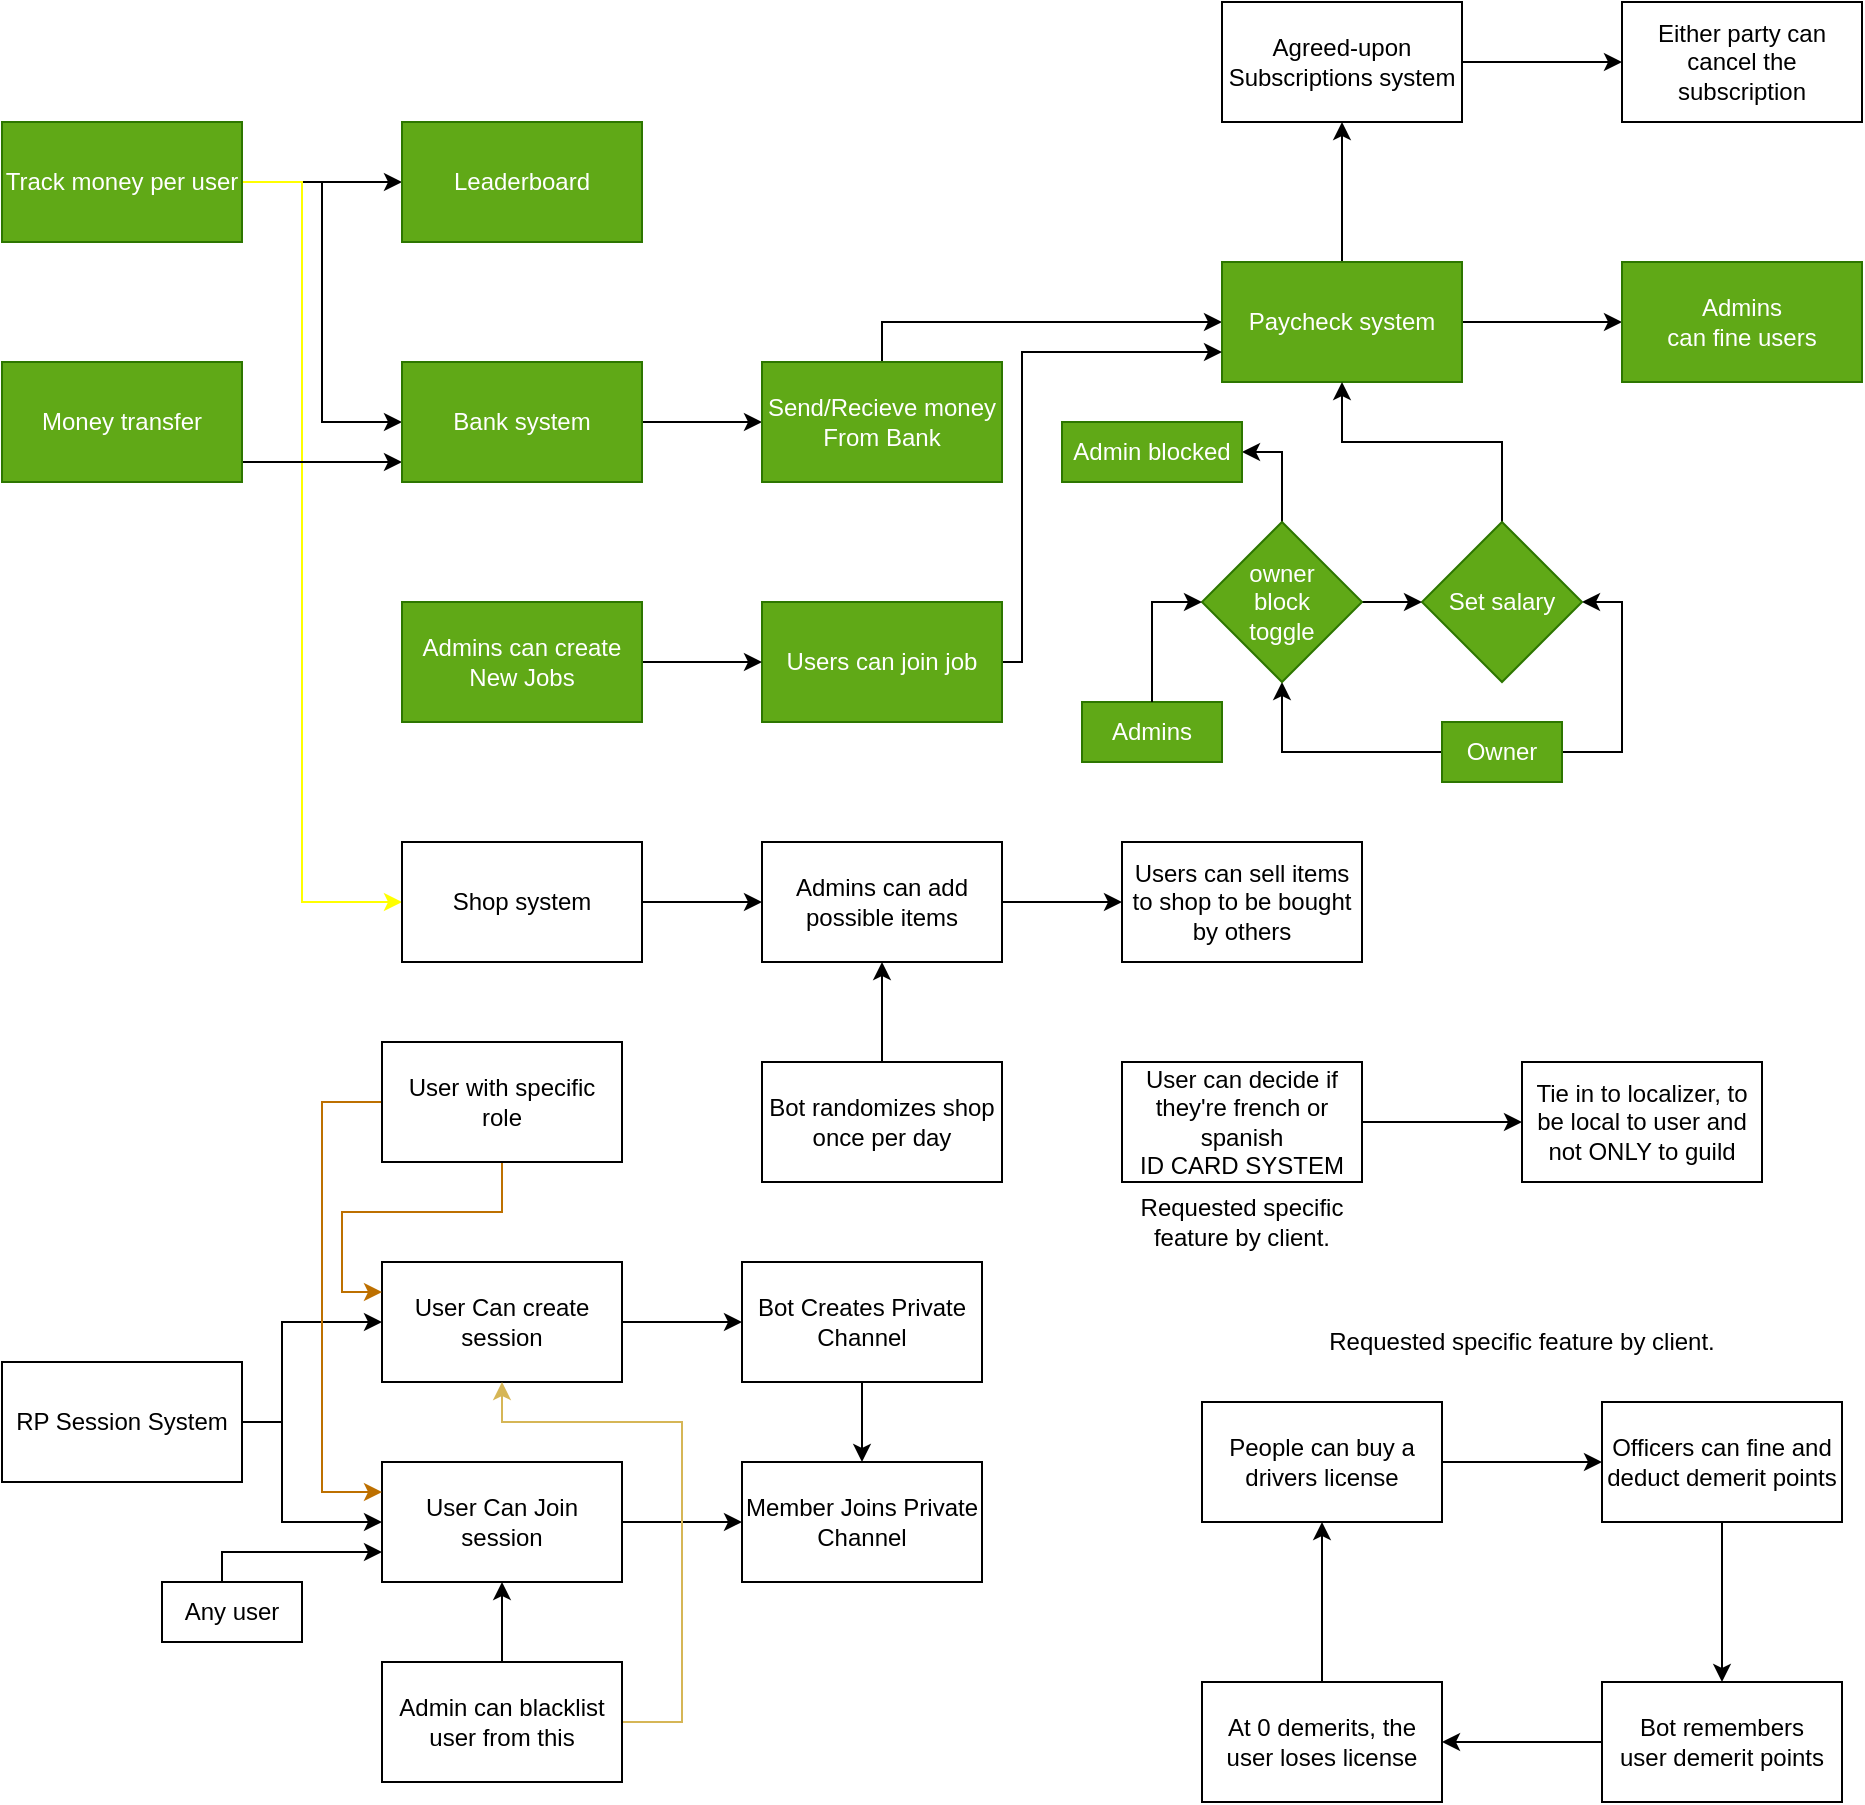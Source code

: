 <mxfile version="24.7.5">
  <diagram id="6a731a19-8d31-9384-78a2-239565b7b9f0" name="Page-1">
    <mxGraphModel dx="548" dy="538" grid="1" gridSize="10" guides="1" tooltips="1" connect="1" arrows="1" fold="1" page="1" pageScale="1" pageWidth="1000" pageHeight="950" background="none" math="0" shadow="0">
      <root>
        <mxCell id="0" />
        <mxCell id="1" parent="0" />
        <mxCell id="gGFK8T7wmAAdtYbkLCOd-1782" value="" style="edgeStyle=orthogonalEdgeStyle;rounded=0;orthogonalLoop=1;jettySize=auto;html=1;" parent="1" source="gGFK8T7wmAAdtYbkLCOd-1780" target="gGFK8T7wmAAdtYbkLCOd-1781" edge="1">
          <mxGeometry relative="1" as="geometry" />
        </mxCell>
        <mxCell id="gGFK8T7wmAAdtYbkLCOd-1786" style="edgeStyle=orthogonalEdgeStyle;rounded=0;orthogonalLoop=1;jettySize=auto;html=1;entryX=0;entryY=0.5;entryDx=0;entryDy=0;" parent="1" source="gGFK8T7wmAAdtYbkLCOd-1780" target="gGFK8T7wmAAdtYbkLCOd-1785" edge="1">
          <mxGeometry relative="1" as="geometry" />
        </mxCell>
        <mxCell id="gGFK8T7wmAAdtYbkLCOd-1799" style="edgeStyle=orthogonalEdgeStyle;rounded=0;orthogonalLoop=1;jettySize=auto;html=1;entryX=0;entryY=0.5;entryDx=0;entryDy=0;jumpStyle=arc;fillColor=#f5f5f5;strokeColor=#FFFF00;" parent="1" source="gGFK8T7wmAAdtYbkLCOd-1780" target="gGFK8T7wmAAdtYbkLCOd-1798" edge="1">
          <mxGeometry relative="1" as="geometry">
            <Array as="points">
              <mxPoint x="190" y="110" />
              <mxPoint x="190" y="470" />
            </Array>
          </mxGeometry>
        </mxCell>
        <mxCell id="gGFK8T7wmAAdtYbkLCOd-1780" value="Track money per user" style="rounded=0;whiteSpace=wrap;html=1;fillColor=#60a917;fontColor=#ffffff;strokeColor=#2D7600;" parent="1" vertex="1">
          <mxGeometry x="40" y="80" width="120" height="60" as="geometry" />
        </mxCell>
        <mxCell id="gGFK8T7wmAAdtYbkLCOd-1781" value="Leaderboard" style="rounded=0;whiteSpace=wrap;html=1;fillColor=#60a917;fontColor=#ffffff;strokeColor=#2D7600;" parent="1" vertex="1">
          <mxGeometry x="240" y="80" width="120" height="60" as="geometry" />
        </mxCell>
        <mxCell id="gGFK8T7wmAAdtYbkLCOd-1787" style="edgeStyle=orthogonalEdgeStyle;rounded=0;orthogonalLoop=1;jettySize=auto;html=1;entryX=0;entryY=0.5;entryDx=0;entryDy=0;" parent="1" edge="1">
          <mxGeometry relative="1" as="geometry">
            <mxPoint x="160" y="250" as="sourcePoint" />
            <mxPoint x="240.0" y="250" as="targetPoint" />
          </mxGeometry>
        </mxCell>
        <mxCell id="gGFK8T7wmAAdtYbkLCOd-1783" value="Money transfer" style="rounded=0;whiteSpace=wrap;html=1;fillColor=#60a917;fontColor=#ffffff;strokeColor=#2D7600;" parent="1" vertex="1">
          <mxGeometry x="40" y="200" width="120" height="60" as="geometry" />
        </mxCell>
        <mxCell id="gGFK8T7wmAAdtYbkLCOd-1789" value="" style="edgeStyle=orthogonalEdgeStyle;rounded=0;orthogonalLoop=1;jettySize=auto;html=1;" parent="1" source="gGFK8T7wmAAdtYbkLCOd-1785" target="gGFK8T7wmAAdtYbkLCOd-1788" edge="1">
          <mxGeometry relative="1" as="geometry" />
        </mxCell>
        <mxCell id="gGFK8T7wmAAdtYbkLCOd-1785" value="Bank system" style="rounded=0;whiteSpace=wrap;html=1;fillColor=#60a917;fontColor=#ffffff;strokeColor=#2D7600;" parent="1" vertex="1">
          <mxGeometry x="240" y="200" width="120" height="60" as="geometry" />
        </mxCell>
        <mxCell id="gGFK8T7wmAAdtYbkLCOd-1792" value="" style="edgeStyle=orthogonalEdgeStyle;rounded=0;orthogonalLoop=1;jettySize=auto;html=1;" parent="1" source="gGFK8T7wmAAdtYbkLCOd-1788" target="gGFK8T7wmAAdtYbkLCOd-1791" edge="1">
          <mxGeometry relative="1" as="geometry">
            <Array as="points">
              <mxPoint x="480" y="180" />
            </Array>
          </mxGeometry>
        </mxCell>
        <mxCell id="gGFK8T7wmAAdtYbkLCOd-1788" value="Send/Recieve money&lt;div&gt;From Bank&lt;/div&gt;" style="rounded=0;whiteSpace=wrap;html=1;fillColor=#60a917;fontColor=#ffffff;strokeColor=#2D7600;" parent="1" vertex="1">
          <mxGeometry x="420" y="200" width="120" height="60" as="geometry" />
        </mxCell>
        <mxCell id="gGFK8T7wmAAdtYbkLCOd-1810" value="" style="edgeStyle=orthogonalEdgeStyle;rounded=0;orthogonalLoop=1;jettySize=auto;html=1;" parent="1" source="gGFK8T7wmAAdtYbkLCOd-1791" target="gGFK8T7wmAAdtYbkLCOd-1809" edge="1">
          <mxGeometry relative="1" as="geometry" />
        </mxCell>
        <mxCell id="gGFK8T7wmAAdtYbkLCOd-1817" value="" style="edgeStyle=orthogonalEdgeStyle;rounded=0;orthogonalLoop=1;jettySize=auto;html=1;" parent="1" source="gGFK8T7wmAAdtYbkLCOd-1791" target="gGFK8T7wmAAdtYbkLCOd-1816" edge="1">
          <mxGeometry relative="1" as="geometry" />
        </mxCell>
        <mxCell id="gGFK8T7wmAAdtYbkLCOd-1791" value="Paycheck system" style="rounded=0;whiteSpace=wrap;html=1;fillColor=#60a917;fontColor=#ffffff;strokeColor=#2D7600;" parent="1" vertex="1">
          <mxGeometry x="650" y="150" width="120" height="60" as="geometry" />
        </mxCell>
        <mxCell id="e1mpN5uGEn9WAKahAHeY-15" style="edgeStyle=orthogonalEdgeStyle;rounded=0;orthogonalLoop=1;jettySize=auto;html=1;entryX=0;entryY=0.75;entryDx=0;entryDy=0;" parent="1" source="gGFK8T7wmAAdtYbkLCOd-1793" target="gGFK8T7wmAAdtYbkLCOd-1791" edge="1">
          <mxGeometry relative="1" as="geometry">
            <Array as="points">
              <mxPoint x="550" y="350" />
              <mxPoint x="550" y="195" />
            </Array>
          </mxGeometry>
        </mxCell>
        <mxCell id="gGFK8T7wmAAdtYbkLCOd-1793" value="Users can join job" style="rounded=0;whiteSpace=wrap;html=1;fillColor=#60a917;fontColor=#ffffff;strokeColor=#2D7600;" parent="1" vertex="1">
          <mxGeometry x="420" y="320" width="120" height="60" as="geometry" />
        </mxCell>
        <mxCell id="gGFK8T7wmAAdtYbkLCOd-1796" value="" style="edgeStyle=orthogonalEdgeStyle;rounded=0;orthogonalLoop=1;jettySize=auto;html=1;" parent="1" source="gGFK8T7wmAAdtYbkLCOd-1795" target="gGFK8T7wmAAdtYbkLCOd-1793" edge="1">
          <mxGeometry relative="1" as="geometry" />
        </mxCell>
        <mxCell id="gGFK8T7wmAAdtYbkLCOd-1795" value="Admins can c&lt;span style=&quot;background-color: initial;&quot;&gt;reate New Jobs&lt;/span&gt;" style="rounded=0;whiteSpace=wrap;html=1;fillColor=#60a917;fontColor=#ffffff;strokeColor=#2D7600;" parent="1" vertex="1">
          <mxGeometry x="240" y="320" width="120" height="60" as="geometry" />
        </mxCell>
        <mxCell id="gGFK8T7wmAAdtYbkLCOd-1801" value="" style="edgeStyle=orthogonalEdgeStyle;rounded=0;orthogonalLoop=1;jettySize=auto;html=1;" parent="1" source="gGFK8T7wmAAdtYbkLCOd-1798" target="gGFK8T7wmAAdtYbkLCOd-1800" edge="1">
          <mxGeometry relative="1" as="geometry" />
        </mxCell>
        <mxCell id="gGFK8T7wmAAdtYbkLCOd-1798" value="Shop system" style="rounded=0;whiteSpace=wrap;html=1;" parent="1" vertex="1">
          <mxGeometry x="240" y="440" width="120" height="60" as="geometry" />
        </mxCell>
        <mxCell id="gGFK8T7wmAAdtYbkLCOd-1805" value="" style="edgeStyle=orthogonalEdgeStyle;rounded=0;orthogonalLoop=1;jettySize=auto;html=1;" parent="1" source="gGFK8T7wmAAdtYbkLCOd-1800" target="gGFK8T7wmAAdtYbkLCOd-1804" edge="1">
          <mxGeometry relative="1" as="geometry" />
        </mxCell>
        <mxCell id="gGFK8T7wmAAdtYbkLCOd-1800" value="Admins can add possible items" style="rounded=0;whiteSpace=wrap;html=1;" parent="1" vertex="1">
          <mxGeometry x="420" y="440" width="120" height="60" as="geometry" />
        </mxCell>
        <mxCell id="gGFK8T7wmAAdtYbkLCOd-1803" value="" style="edgeStyle=orthogonalEdgeStyle;rounded=0;orthogonalLoop=1;jettySize=auto;html=1;" parent="1" source="gGFK8T7wmAAdtYbkLCOd-1802" target="gGFK8T7wmAAdtYbkLCOd-1800" edge="1">
          <mxGeometry relative="1" as="geometry" />
        </mxCell>
        <mxCell id="gGFK8T7wmAAdtYbkLCOd-1802" value="Bot randomizes shop&lt;div&gt;once per day&lt;/div&gt;" style="rounded=0;whiteSpace=wrap;html=1;" parent="1" vertex="1">
          <mxGeometry x="420" y="550" width="120" height="60" as="geometry" />
        </mxCell>
        <mxCell id="gGFK8T7wmAAdtYbkLCOd-1804" value="Users can sell&amp;nbsp;&lt;span style=&quot;background-color: initial;&quot;&gt;items to shop to be bought by others&lt;/span&gt;" style="rounded=0;whiteSpace=wrap;html=1;" parent="1" vertex="1">
          <mxGeometry x="600" y="440" width="120" height="60" as="geometry" />
        </mxCell>
        <mxCell id="gGFK8T7wmAAdtYbkLCOd-1813" value="" style="edgeStyle=orthogonalEdgeStyle;rounded=0;orthogonalLoop=1;jettySize=auto;html=1;" parent="1" source="gGFK8T7wmAAdtYbkLCOd-1809" target="gGFK8T7wmAAdtYbkLCOd-1812" edge="1">
          <mxGeometry relative="1" as="geometry" />
        </mxCell>
        <mxCell id="gGFK8T7wmAAdtYbkLCOd-1809" value="Agreed-upon&lt;div&gt;Subscriptions system&lt;/div&gt;" style="rounded=0;whiteSpace=wrap;html=1;" parent="1" vertex="1">
          <mxGeometry x="650" y="20" width="120" height="60" as="geometry" />
        </mxCell>
        <mxCell id="gGFK8T7wmAAdtYbkLCOd-1812" value="Either party can cancel the subscription" style="rounded=0;whiteSpace=wrap;html=1;" parent="1" vertex="1">
          <mxGeometry x="850" y="20" width="120" height="60" as="geometry" />
        </mxCell>
        <mxCell id="gGFK8T7wmAAdtYbkLCOd-1816" value="Admins&lt;div&gt;can fine users&lt;/div&gt;" style="rounded=0;whiteSpace=wrap;html=1;fillColor=#60a917;fontColor=#ffffff;strokeColor=#2D7600;" parent="1" vertex="1">
          <mxGeometry x="850" y="150" width="120" height="60" as="geometry" />
        </mxCell>
        <mxCell id="gGFK8T7wmAAdtYbkLCOd-1825" value="" style="edgeStyle=orthogonalEdgeStyle;rounded=0;orthogonalLoop=1;jettySize=auto;html=1;" parent="1" source="gGFK8T7wmAAdtYbkLCOd-1819" target="gGFK8T7wmAAdtYbkLCOd-1820" edge="1">
          <mxGeometry relative="1" as="geometry">
            <Array as="points">
              <mxPoint x="180" y="730" />
              <mxPoint x="180" y="680" />
            </Array>
          </mxGeometry>
        </mxCell>
        <mxCell id="gGFK8T7wmAAdtYbkLCOd-1830" style="edgeStyle=orthogonalEdgeStyle;rounded=0;orthogonalLoop=1;jettySize=auto;html=1;" parent="1" source="gGFK8T7wmAAdtYbkLCOd-1819" target="gGFK8T7wmAAdtYbkLCOd-1829" edge="1">
          <mxGeometry relative="1" as="geometry">
            <Array as="points">
              <mxPoint x="180" y="730" />
              <mxPoint x="180" y="780" />
            </Array>
          </mxGeometry>
        </mxCell>
        <mxCell id="gGFK8T7wmAAdtYbkLCOd-1819" value="RP Session System" style="rounded=0;whiteSpace=wrap;html=1;" parent="1" vertex="1">
          <mxGeometry x="40" y="700" width="120" height="60" as="geometry" />
        </mxCell>
        <mxCell id="gGFK8T7wmAAdtYbkLCOd-1837" value="" style="edgeStyle=orthogonalEdgeStyle;rounded=0;orthogonalLoop=1;jettySize=auto;html=1;" parent="1" source="gGFK8T7wmAAdtYbkLCOd-1820" target="gGFK8T7wmAAdtYbkLCOd-1836" edge="1">
          <mxGeometry relative="1" as="geometry" />
        </mxCell>
        <mxCell id="gGFK8T7wmAAdtYbkLCOd-1820" value="User Can create session" style="rounded=0;whiteSpace=wrap;html=1;" parent="1" vertex="1">
          <mxGeometry x="230" y="650" width="120" height="60" as="geometry" />
        </mxCell>
        <mxCell id="gGFK8T7wmAAdtYbkLCOd-1835" value="" style="edgeStyle=orthogonalEdgeStyle;rounded=0;orthogonalLoop=1;jettySize=auto;html=1;" parent="1" source="gGFK8T7wmAAdtYbkLCOd-1829" target="gGFK8T7wmAAdtYbkLCOd-1834" edge="1">
          <mxGeometry relative="1" as="geometry" />
        </mxCell>
        <mxCell id="gGFK8T7wmAAdtYbkLCOd-1829" value="User Can Join session" style="rounded=0;whiteSpace=wrap;html=1;" parent="1" vertex="1">
          <mxGeometry x="230" y="750" width="120" height="60" as="geometry" />
        </mxCell>
        <mxCell id="gGFK8T7wmAAdtYbkLCOd-1832" style="edgeStyle=orthogonalEdgeStyle;rounded=0;orthogonalLoop=1;jettySize=auto;html=1;" parent="1" source="gGFK8T7wmAAdtYbkLCOd-1831" target="gGFK8T7wmAAdtYbkLCOd-1829" edge="1">
          <mxGeometry relative="1" as="geometry" />
        </mxCell>
        <mxCell id="gGFK8T7wmAAdtYbkLCOd-1833" style="edgeStyle=orthogonalEdgeStyle;rounded=0;orthogonalLoop=1;jettySize=auto;html=1;entryX=0.5;entryY=1;entryDx=0;entryDy=0;fillColor=#fff2cc;strokeColor=#d6b656;" parent="1" source="gGFK8T7wmAAdtYbkLCOd-1831" target="gGFK8T7wmAAdtYbkLCOd-1820" edge="1">
          <mxGeometry relative="1" as="geometry">
            <Array as="points">
              <mxPoint x="380" y="880" />
              <mxPoint x="380" y="730" />
              <mxPoint x="290" y="730" />
            </Array>
          </mxGeometry>
        </mxCell>
        <mxCell id="gGFK8T7wmAAdtYbkLCOd-1831" value="Admin can blacklist user from this" style="rounded=0;whiteSpace=wrap;html=1;" parent="1" vertex="1">
          <mxGeometry x="230" y="850" width="120" height="60" as="geometry" />
        </mxCell>
        <mxCell id="gGFK8T7wmAAdtYbkLCOd-1834" value="Member Joins Private Channel" style="whiteSpace=wrap;html=1;rounded=0;" parent="1" vertex="1">
          <mxGeometry x="410" y="750" width="120" height="60" as="geometry" />
        </mxCell>
        <mxCell id="gGFK8T7wmAAdtYbkLCOd-1838" value="" style="edgeStyle=orthogonalEdgeStyle;rounded=0;orthogonalLoop=1;jettySize=auto;html=1;" parent="1" source="gGFK8T7wmAAdtYbkLCOd-1836" target="gGFK8T7wmAAdtYbkLCOd-1834" edge="1">
          <mxGeometry relative="1" as="geometry" />
        </mxCell>
        <mxCell id="gGFK8T7wmAAdtYbkLCOd-1836" value="Bot Creates Private Channel" style="whiteSpace=wrap;html=1;rounded=0;" parent="1" vertex="1">
          <mxGeometry x="410" y="650" width="120" height="60" as="geometry" />
        </mxCell>
        <mxCell id="e1mpN5uGEn9WAKahAHeY-12" style="edgeStyle=orthogonalEdgeStyle;rounded=0;orthogonalLoop=1;jettySize=auto;html=1;" parent="1" source="e1mpN5uGEn9WAKahAHeY-3" target="e1mpN5uGEn9WAKahAHeY-10" edge="1">
          <mxGeometry relative="1" as="geometry" />
        </mxCell>
        <mxCell id="e1mpN5uGEn9WAKahAHeY-14" style="edgeStyle=orthogonalEdgeStyle;rounded=0;orthogonalLoop=1;jettySize=auto;html=1;entryX=1;entryY=0.5;entryDx=0;entryDy=0;" parent="1" source="e1mpN5uGEn9WAKahAHeY-3" target="e1mpN5uGEn9WAKahAHeY-5" edge="1">
          <mxGeometry relative="1" as="geometry">
            <Array as="points">
              <mxPoint x="850" y="320" />
            </Array>
          </mxGeometry>
        </mxCell>
        <mxCell id="e1mpN5uGEn9WAKahAHeY-3" value="Owner" style="rounded=0;whiteSpace=wrap;html=1;fillColor=#60a917;strokeColor=#2D7600;fontColor=#ffffff;" parent="1" vertex="1">
          <mxGeometry x="760" y="380" width="60" height="30" as="geometry" />
        </mxCell>
        <mxCell id="e1mpN5uGEn9WAKahAHeY-4" value="Admins" style="rounded=0;whiteSpace=wrap;html=1;fillColor=#60a917;strokeColor=#2D7600;fontColor=#ffffff;" parent="1" vertex="1">
          <mxGeometry x="580" y="370" width="70" height="30" as="geometry" />
        </mxCell>
        <mxCell id="e1mpN5uGEn9WAKahAHeY-7" value="" style="edgeStyle=orthogonalEdgeStyle;rounded=0;orthogonalLoop=1;jettySize=auto;html=1;" parent="1" source="e1mpN5uGEn9WAKahAHeY-5" target="gGFK8T7wmAAdtYbkLCOd-1791" edge="1">
          <mxGeometry relative="1" as="geometry">
            <Array as="points">
              <mxPoint x="790" y="240" />
              <mxPoint x="710" y="240" />
            </Array>
          </mxGeometry>
        </mxCell>
        <mxCell id="e1mpN5uGEn9WAKahAHeY-5" value="Set salary" style="rhombus;whiteSpace=wrap;html=1;fillColor=#60a917;strokeColor=#2D7600;fontColor=#ffffff;" parent="1" vertex="1">
          <mxGeometry x="750" y="280" width="80" height="80" as="geometry" />
        </mxCell>
        <mxCell id="e1mpN5uGEn9WAKahAHeY-13" value="" style="edgeStyle=orthogonalEdgeStyle;rounded=0;orthogonalLoop=1;jettySize=auto;html=1;" parent="1" source="e1mpN5uGEn9WAKahAHeY-10" target="e1mpN5uGEn9WAKahAHeY-5" edge="1">
          <mxGeometry relative="1" as="geometry" />
        </mxCell>
        <mxCell id="e1mpN5uGEn9WAKahAHeY-18" style="edgeStyle=orthogonalEdgeStyle;rounded=0;orthogonalLoop=1;jettySize=auto;html=1;entryX=1;entryY=0.5;entryDx=0;entryDy=0;" parent="1" source="e1mpN5uGEn9WAKahAHeY-10" target="e1mpN5uGEn9WAKahAHeY-17" edge="1">
          <mxGeometry relative="1" as="geometry" />
        </mxCell>
        <mxCell id="e1mpN5uGEn9WAKahAHeY-10" value="owner&lt;div&gt;block&lt;/div&gt;&lt;div&gt;toggle&lt;/div&gt;" style="rhombus;whiteSpace=wrap;html=1;fillColor=#60a917;strokeColor=#2D7600;fontColor=#ffffff;" parent="1" vertex="1">
          <mxGeometry x="640" y="280" width="80" height="80" as="geometry" />
        </mxCell>
        <mxCell id="e1mpN5uGEn9WAKahAHeY-11" style="edgeStyle=orthogonalEdgeStyle;rounded=0;orthogonalLoop=1;jettySize=auto;html=1;entryX=0;entryY=0.5;entryDx=0;entryDy=0;entryPerimeter=0;" parent="1" source="e1mpN5uGEn9WAKahAHeY-4" target="e1mpN5uGEn9WAKahAHeY-10" edge="1">
          <mxGeometry relative="1" as="geometry" />
        </mxCell>
        <mxCell id="e1mpN5uGEn9WAKahAHeY-17" value="Admin blocked" style="rounded=0;whiteSpace=wrap;html=1;fillColor=#60a917;strokeColor=#2D7600;fontColor=#ffffff;" parent="1" vertex="1">
          <mxGeometry x="570" y="230" width="90" height="30" as="geometry" />
        </mxCell>
        <mxCell id="WRyoIzn_RYOp8WRG1qom-3" value="" style="edgeStyle=orthogonalEdgeStyle;rounded=0;orthogonalLoop=1;jettySize=auto;html=1;" parent="1" source="WRyoIzn_RYOp8WRG1qom-1" target="WRyoIzn_RYOp8WRG1qom-2" edge="1">
          <mxGeometry relative="1" as="geometry" />
        </mxCell>
        <mxCell id="WRyoIzn_RYOp8WRG1qom-1" value="User can decide if they&#39;re french or spanish&lt;div&gt;ID CARD SYSTEM&lt;/div&gt;" style="rounded=0;whiteSpace=wrap;html=1;" parent="1" vertex="1">
          <mxGeometry x="600" y="550" width="120" height="60" as="geometry" />
        </mxCell>
        <mxCell id="WRyoIzn_RYOp8WRG1qom-2" value="Tie in to localizer, to be local to user and not ONLY to guild" style="whiteSpace=wrap;html=1;rounded=0;" parent="1" vertex="1">
          <mxGeometry x="800" y="550" width="120" height="60" as="geometry" />
        </mxCell>
        <mxCell id="WRyoIzn_RYOp8WRG1qom-5" style="edgeStyle=orthogonalEdgeStyle;rounded=0;orthogonalLoop=1;jettySize=auto;html=1;entryX=0;entryY=0.25;entryDx=0;entryDy=0;fillColor=#f0a30a;strokeColor=#BD7000;" parent="1" source="WRyoIzn_RYOp8WRG1qom-4" target="gGFK8T7wmAAdtYbkLCOd-1820" edge="1">
          <mxGeometry relative="1" as="geometry" />
        </mxCell>
        <mxCell id="Qs1TjimGDXPNRhHnosGS-3" style="edgeStyle=orthogonalEdgeStyle;rounded=0;orthogonalLoop=1;jettySize=auto;html=1;entryX=0;entryY=0.25;entryDx=0;entryDy=0;fillColor=#f0a30a;strokeColor=#BD7000;" edge="1" parent="1" source="WRyoIzn_RYOp8WRG1qom-4" target="gGFK8T7wmAAdtYbkLCOd-1829">
          <mxGeometry relative="1" as="geometry">
            <Array as="points">
              <mxPoint x="200" y="570" />
              <mxPoint x="200" y="765" />
            </Array>
          </mxGeometry>
        </mxCell>
        <mxCell id="WRyoIzn_RYOp8WRG1qom-4" value="User with specific&lt;div&gt;role&lt;/div&gt;" style="rounded=0;whiteSpace=wrap;html=1;" parent="1" vertex="1">
          <mxGeometry x="230" y="540" width="120" height="60" as="geometry" />
        </mxCell>
        <mxCell id="WRyoIzn_RYOp8WRG1qom-9" value="" style="edgeStyle=orthogonalEdgeStyle;rounded=0;orthogonalLoop=1;jettySize=auto;html=1;" parent="1" source="WRyoIzn_RYOp8WRG1qom-7" target="WRyoIzn_RYOp8WRG1qom-8" edge="1">
          <mxGeometry relative="1" as="geometry" />
        </mxCell>
        <mxCell id="WRyoIzn_RYOp8WRG1qom-7" value="People can buy a drivers license" style="rounded=0;whiteSpace=wrap;html=1;" parent="1" vertex="1">
          <mxGeometry x="640" y="720" width="120" height="60" as="geometry" />
        </mxCell>
        <mxCell id="WRyoIzn_RYOp8WRG1qom-11" value="" style="edgeStyle=orthogonalEdgeStyle;rounded=0;orthogonalLoop=1;jettySize=auto;html=1;" parent="1" source="WRyoIzn_RYOp8WRG1qom-8" target="WRyoIzn_RYOp8WRG1qom-10" edge="1">
          <mxGeometry relative="1" as="geometry" />
        </mxCell>
        <mxCell id="WRyoIzn_RYOp8WRG1qom-8" value="Officers can fine and&lt;div&gt;deduct demerit points&lt;/div&gt;" style="whiteSpace=wrap;html=1;rounded=0;" parent="1" vertex="1">
          <mxGeometry x="840" y="720" width="120" height="60" as="geometry" />
        </mxCell>
        <mxCell id="WRyoIzn_RYOp8WRG1qom-13" value="" style="edgeStyle=orthogonalEdgeStyle;rounded=0;orthogonalLoop=1;jettySize=auto;html=1;" parent="1" source="WRyoIzn_RYOp8WRG1qom-10" target="WRyoIzn_RYOp8WRG1qom-12" edge="1">
          <mxGeometry relative="1" as="geometry" />
        </mxCell>
        <mxCell id="WRyoIzn_RYOp8WRG1qom-10" value="Bot remembers&lt;div&gt;user demerit points&lt;/div&gt;" style="whiteSpace=wrap;html=1;rounded=0;" parent="1" vertex="1">
          <mxGeometry x="840" y="860" width="120" height="60" as="geometry" />
        </mxCell>
        <mxCell id="WRyoIzn_RYOp8WRG1qom-14" value="" style="edgeStyle=orthogonalEdgeStyle;rounded=0;orthogonalLoop=1;jettySize=auto;html=1;" parent="1" source="WRyoIzn_RYOp8WRG1qom-12" target="WRyoIzn_RYOp8WRG1qom-7" edge="1">
          <mxGeometry relative="1" as="geometry" />
        </mxCell>
        <mxCell id="WRyoIzn_RYOp8WRG1qom-12" value="At 0 demerits, the user loses license" style="whiteSpace=wrap;html=1;rounded=0;" parent="1" vertex="1">
          <mxGeometry x="640" y="860" width="120" height="60" as="geometry" />
        </mxCell>
        <mxCell id="WRyoIzn_RYOp8WRG1qom-15" value="Requested specific feature by client." style="text;html=1;align=center;verticalAlign=middle;whiteSpace=wrap;rounded=0;" parent="1" vertex="1">
          <mxGeometry x="640" y="670" width="320" height="40" as="geometry" />
        </mxCell>
        <mxCell id="WRyoIzn_RYOp8WRG1qom-16" value="Requested specific feature by client." style="text;html=1;align=center;verticalAlign=middle;whiteSpace=wrap;rounded=0;" parent="1" vertex="1">
          <mxGeometry x="600" y="610" width="120" height="40" as="geometry" />
        </mxCell>
        <mxCell id="Qs1TjimGDXPNRhHnosGS-2" style="edgeStyle=orthogonalEdgeStyle;rounded=0;orthogonalLoop=1;jettySize=auto;html=1;entryX=0;entryY=0.75;entryDx=0;entryDy=0;" edge="1" parent="1" source="Qs1TjimGDXPNRhHnosGS-1" target="gGFK8T7wmAAdtYbkLCOd-1829">
          <mxGeometry relative="1" as="geometry">
            <Array as="points">
              <mxPoint x="150" y="795" />
            </Array>
          </mxGeometry>
        </mxCell>
        <mxCell id="Qs1TjimGDXPNRhHnosGS-1" value="Any user" style="rounded=0;whiteSpace=wrap;html=1;" vertex="1" parent="1">
          <mxGeometry x="120" y="810" width="70" height="30" as="geometry" />
        </mxCell>
      </root>
    </mxGraphModel>
  </diagram>
</mxfile>
